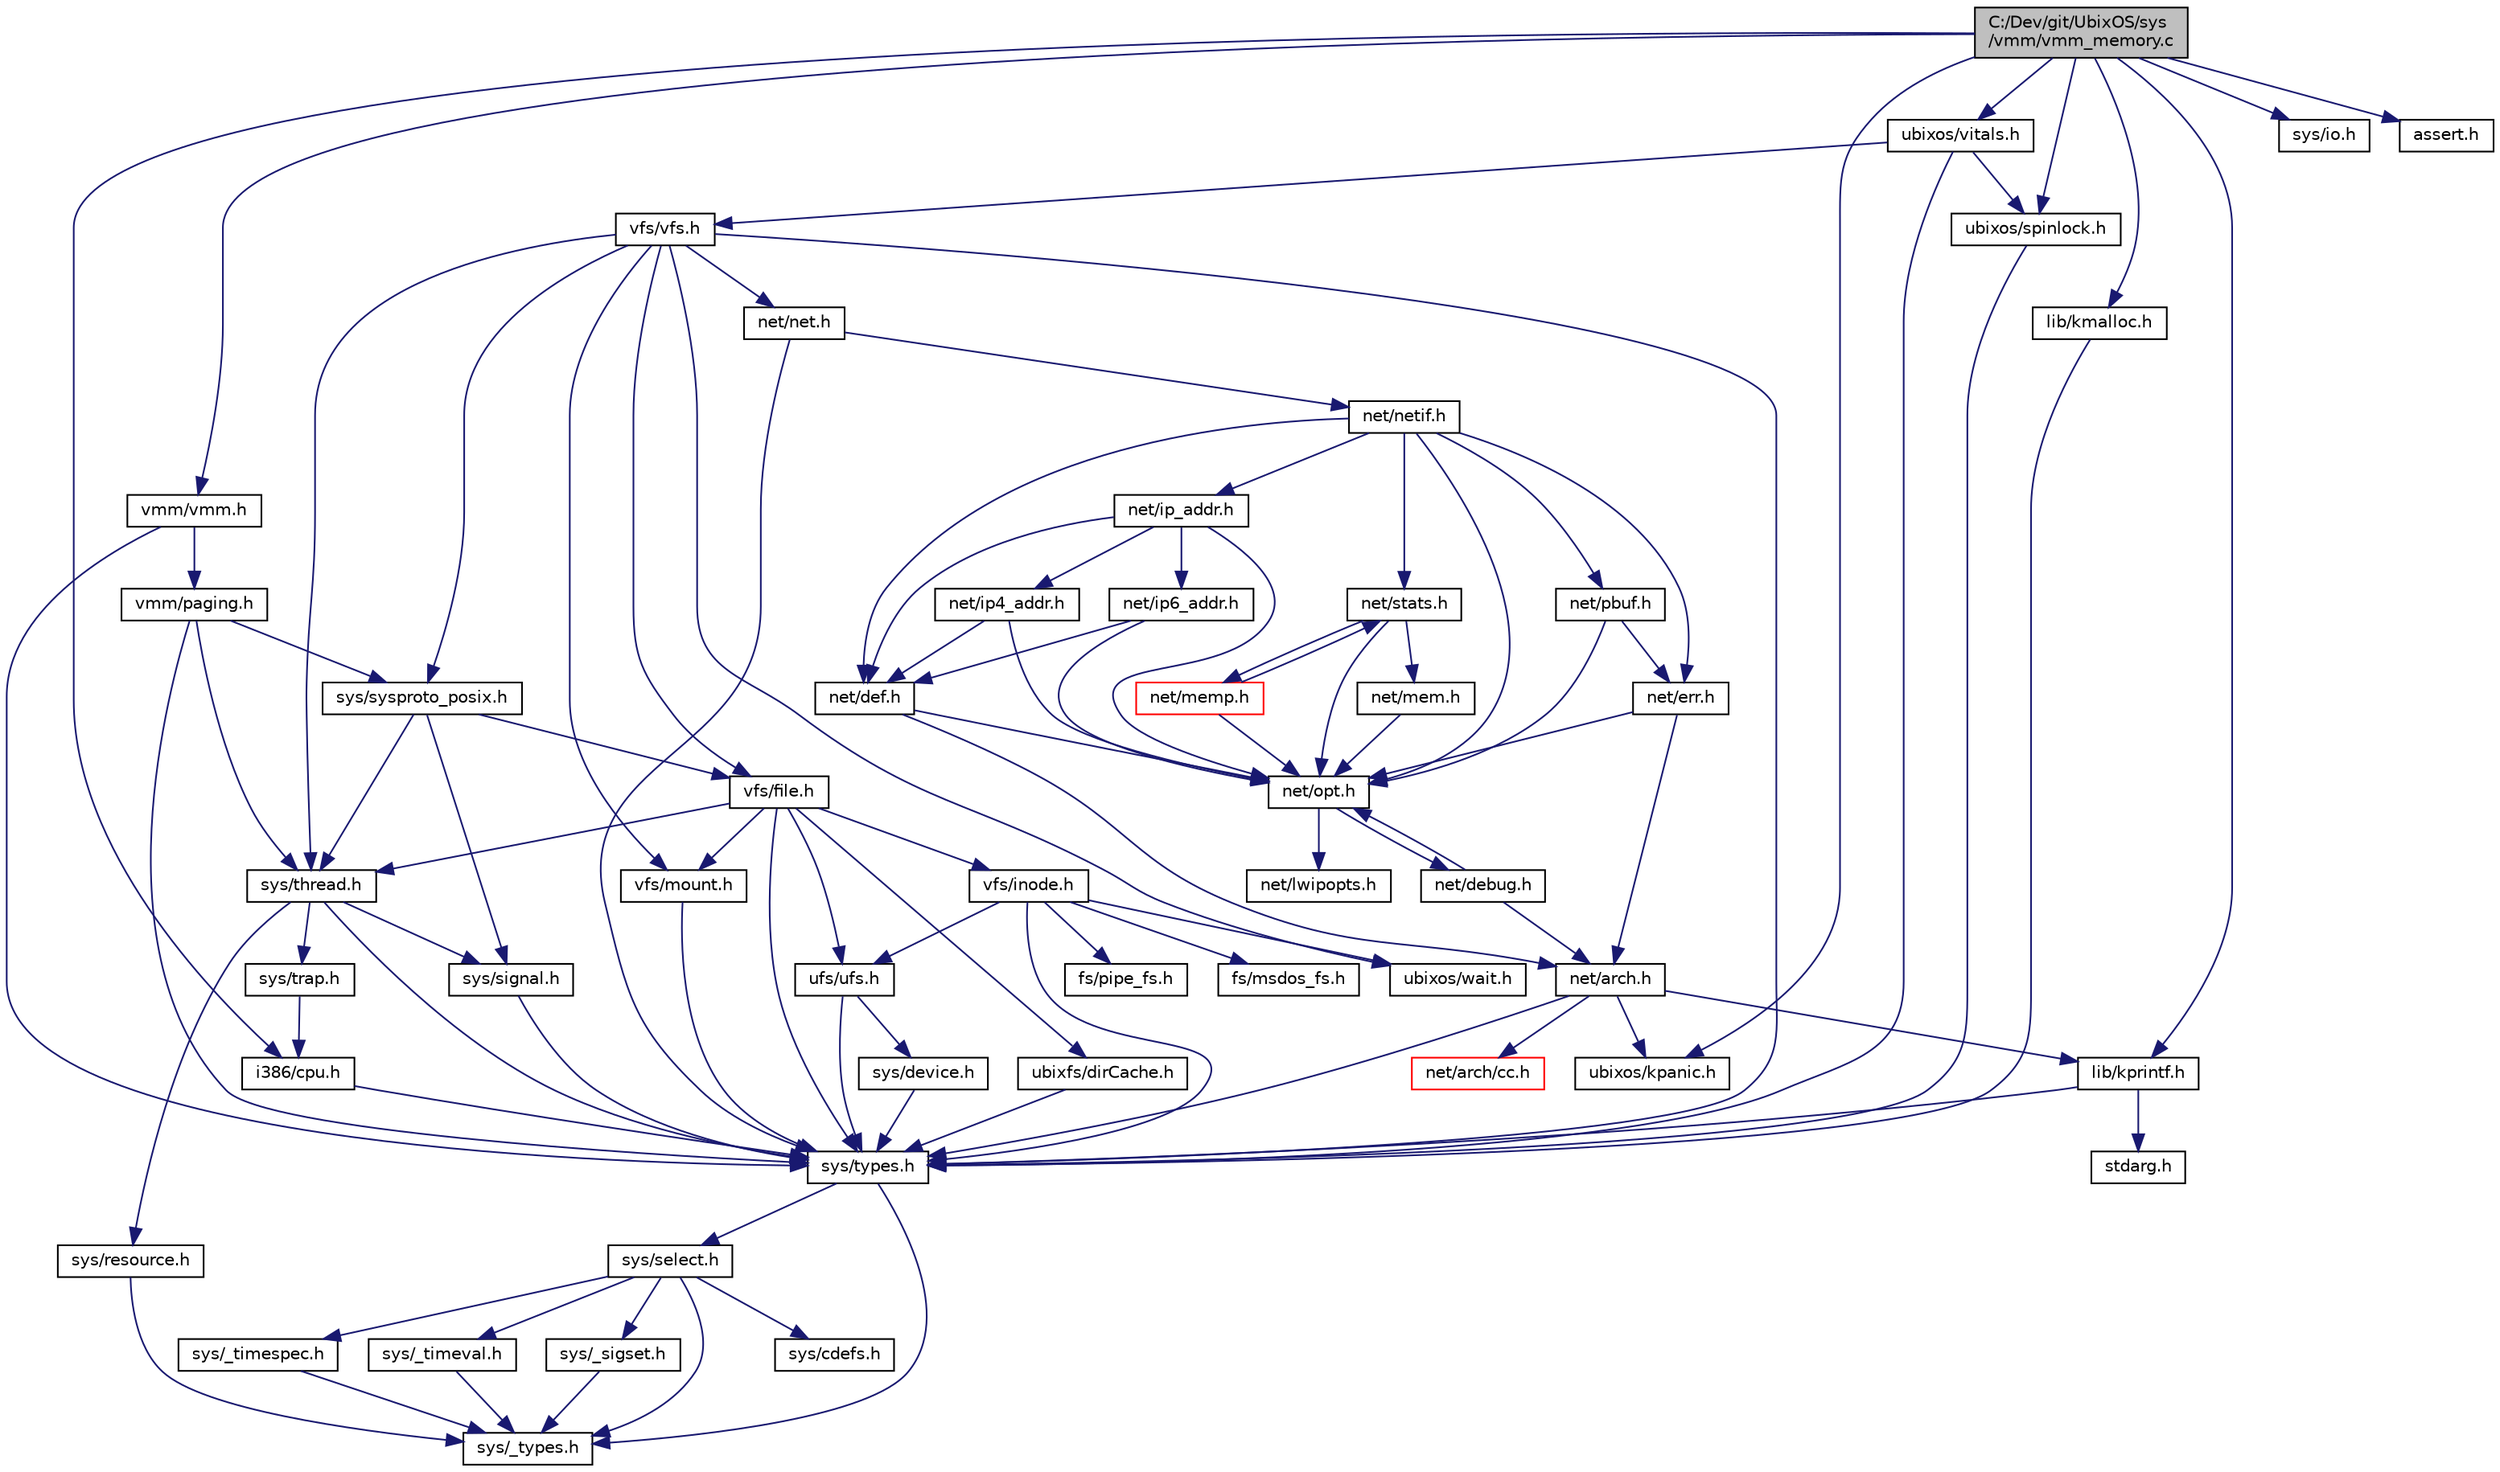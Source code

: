 digraph "C:/Dev/git/UbixOS/sys/vmm/vmm_memory.c"
{
 // LATEX_PDF_SIZE
  edge [fontname="Helvetica",fontsize="10",labelfontname="Helvetica",labelfontsize="10"];
  node [fontname="Helvetica",fontsize="10",shape=record];
  Node1 [label="C:/Dev/git/UbixOS/sys\l/vmm/vmm_memory.c",height=0.2,width=0.4,color="black", fillcolor="grey75", style="filled", fontcolor="black",tooltip=" "];
  Node1 -> Node2 [color="midnightblue",fontsize="10",style="solid",fontname="Helvetica"];
  Node2 [label="vmm/vmm.h",height=0.2,width=0.4,color="black", fillcolor="white", style="filled",URL="$vmm_8h.html",tooltip=" "];
  Node2 -> Node3 [color="midnightblue",fontsize="10",style="solid",fontname="Helvetica"];
  Node3 [label="sys/types.h",height=0.2,width=0.4,color="black", fillcolor="white", style="filled",URL="$include_2sys_2types_8h.html",tooltip=" "];
  Node3 -> Node4 [color="midnightblue",fontsize="10",style="solid",fontname="Helvetica"];
  Node4 [label="sys/_types.h",height=0.2,width=0.4,color="black", fillcolor="white", style="filled",URL="$__types_8h.html",tooltip=" "];
  Node3 -> Node5 [color="midnightblue",fontsize="10",style="solid",fontname="Helvetica"];
  Node5 [label="sys/select.h",height=0.2,width=0.4,color="black", fillcolor="white", style="filled",URL="$select_8h.html",tooltip=" "];
  Node5 -> Node6 [color="midnightblue",fontsize="10",style="solid",fontname="Helvetica"];
  Node6 [label="sys/cdefs.h",height=0.2,width=0.4,color="black", fillcolor="white", style="filled",URL="$cdefs_8h.html",tooltip=" "];
  Node5 -> Node4 [color="midnightblue",fontsize="10",style="solid",fontname="Helvetica"];
  Node5 -> Node7 [color="midnightblue",fontsize="10",style="solid",fontname="Helvetica"];
  Node7 [label="sys/_timespec.h",height=0.2,width=0.4,color="black", fillcolor="white", style="filled",URL="$__timespec_8h.html",tooltip=" "];
  Node7 -> Node4 [color="midnightblue",fontsize="10",style="solid",fontname="Helvetica"];
  Node5 -> Node8 [color="midnightblue",fontsize="10",style="solid",fontname="Helvetica"];
  Node8 [label="sys/_timeval.h",height=0.2,width=0.4,color="black", fillcolor="white", style="filled",URL="$__timeval_8h.html",tooltip=" "];
  Node8 -> Node4 [color="midnightblue",fontsize="10",style="solid",fontname="Helvetica"];
  Node5 -> Node9 [color="midnightblue",fontsize="10",style="solid",fontname="Helvetica"];
  Node9 [label="sys/_sigset.h",height=0.2,width=0.4,color="black", fillcolor="white", style="filled",URL="$__sigset_8h.html",tooltip=" "];
  Node9 -> Node4 [color="midnightblue",fontsize="10",style="solid",fontname="Helvetica"];
  Node2 -> Node10 [color="midnightblue",fontsize="10",style="solid",fontname="Helvetica"];
  Node10 [label="vmm/paging.h",height=0.2,width=0.4,color="black", fillcolor="white", style="filled",URL="$paging_8h.html",tooltip=" "];
  Node10 -> Node3 [color="midnightblue",fontsize="10",style="solid",fontname="Helvetica"];
  Node10 -> Node11 [color="midnightblue",fontsize="10",style="solid",fontname="Helvetica"];
  Node11 [label="sys/sysproto_posix.h",height=0.2,width=0.4,color="black", fillcolor="white", style="filled",URL="$sysproto__posix_8h.html",tooltip=" "];
  Node11 -> Node12 [color="midnightblue",fontsize="10",style="solid",fontname="Helvetica"];
  Node12 [label="sys/signal.h",height=0.2,width=0.4,color="black", fillcolor="white", style="filled",URL="$sys_2signal_8h.html",tooltip=" "];
  Node12 -> Node3 [color="midnightblue",fontsize="10",style="solid",fontname="Helvetica"];
  Node11 -> Node13 [color="midnightblue",fontsize="10",style="solid",fontname="Helvetica"];
  Node13 [label="sys/thread.h",height=0.2,width=0.4,color="black", fillcolor="white", style="filled",URL="$thread_8h.html",tooltip=" "];
  Node13 -> Node3 [color="midnightblue",fontsize="10",style="solid",fontname="Helvetica"];
  Node13 -> Node14 [color="midnightblue",fontsize="10",style="solid",fontname="Helvetica"];
  Node14 [label="sys/trap.h",height=0.2,width=0.4,color="black", fillcolor="white", style="filled",URL="$trap_8h.html",tooltip=" "];
  Node14 -> Node15 [color="midnightblue",fontsize="10",style="solid",fontname="Helvetica"];
  Node15 [label="i386/cpu.h",height=0.2,width=0.4,color="black", fillcolor="white", style="filled",URL="$i386_2cpu_8h.html",tooltip=" "];
  Node15 -> Node3 [color="midnightblue",fontsize="10",style="solid",fontname="Helvetica"];
  Node13 -> Node12 [color="midnightblue",fontsize="10",style="solid",fontname="Helvetica"];
  Node13 -> Node16 [color="midnightblue",fontsize="10",style="solid",fontname="Helvetica"];
  Node16 [label="sys/resource.h",height=0.2,width=0.4,color="black", fillcolor="white", style="filled",URL="$resource_8h.html",tooltip=" "];
  Node16 -> Node4 [color="midnightblue",fontsize="10",style="solid",fontname="Helvetica"];
  Node11 -> Node17 [color="midnightblue",fontsize="10",style="solid",fontname="Helvetica"];
  Node17 [label="vfs/file.h",height=0.2,width=0.4,color="black", fillcolor="white", style="filled",URL="$include_2vfs_2file_8h.html",tooltip=" "];
  Node17 -> Node3 [color="midnightblue",fontsize="10",style="solid",fontname="Helvetica"];
  Node17 -> Node18 [color="midnightblue",fontsize="10",style="solid",fontname="Helvetica"];
  Node18 [label="ubixfs/dirCache.h",height=0.2,width=0.4,color="black", fillcolor="white", style="filled",URL="$dirCache_8h.html",tooltip=" "];
  Node18 -> Node3 [color="midnightblue",fontsize="10",style="solid",fontname="Helvetica"];
  Node17 -> Node13 [color="midnightblue",fontsize="10",style="solid",fontname="Helvetica"];
  Node17 -> Node19 [color="midnightblue",fontsize="10",style="solid",fontname="Helvetica"];
  Node19 [label="vfs/inode.h",height=0.2,width=0.4,color="black", fillcolor="white", style="filled",URL="$inode_8h.html",tooltip=" "];
  Node19 -> Node3 [color="midnightblue",fontsize="10",style="solid",fontname="Helvetica"];
  Node19 -> Node20 [color="midnightblue",fontsize="10",style="solid",fontname="Helvetica"];
  Node20 [label="ubixos/wait.h",height=0.2,width=0.4,color="black", fillcolor="white", style="filled",URL="$wait_8h.html",tooltip=" "];
  Node19 -> Node21 [color="midnightblue",fontsize="10",style="solid",fontname="Helvetica"];
  Node21 [label="fs/pipe_fs.h",height=0.2,width=0.4,color="black", fillcolor="white", style="filled",URL="$pipe__fs_8h.html",tooltip=" "];
  Node19 -> Node22 [color="midnightblue",fontsize="10",style="solid",fontname="Helvetica"];
  Node22 [label="fs/msdos_fs.h",height=0.2,width=0.4,color="black", fillcolor="white", style="filled",URL="$msdos__fs_8h.html",tooltip=" "];
  Node19 -> Node23 [color="midnightblue",fontsize="10",style="solid",fontname="Helvetica"];
  Node23 [label="ufs/ufs.h",height=0.2,width=0.4,color="black", fillcolor="white", style="filled",URL="$ufs_8h.html",tooltip=" "];
  Node23 -> Node3 [color="midnightblue",fontsize="10",style="solid",fontname="Helvetica"];
  Node23 -> Node24 [color="midnightblue",fontsize="10",style="solid",fontname="Helvetica"];
  Node24 [label="sys/device.h",height=0.2,width=0.4,color="black", fillcolor="white", style="filled",URL="$include_2sys_2device_8h.html",tooltip=" "];
  Node24 -> Node3 [color="midnightblue",fontsize="10",style="solid",fontname="Helvetica"];
  Node17 -> Node25 [color="midnightblue",fontsize="10",style="solid",fontname="Helvetica"];
  Node25 [label="vfs/mount.h",height=0.2,width=0.4,color="black", fillcolor="white", style="filled",URL="$mount_8h.html",tooltip=" "];
  Node25 -> Node3 [color="midnightblue",fontsize="10",style="solid",fontname="Helvetica"];
  Node17 -> Node23 [color="midnightblue",fontsize="10",style="solid",fontname="Helvetica"];
  Node10 -> Node13 [color="midnightblue",fontsize="10",style="solid",fontname="Helvetica"];
  Node1 -> Node26 [color="midnightblue",fontsize="10",style="solid",fontname="Helvetica"];
  Node26 [label="sys/io.h",height=0.2,width=0.4,color="black", fillcolor="white", style="filled",URL="$io_8h.html",tooltip=" "];
  Node1 -> Node27 [color="midnightblue",fontsize="10",style="solid",fontname="Helvetica"];
  Node27 [label="ubixos/kpanic.h",height=0.2,width=0.4,color="black", fillcolor="white", style="filled",URL="$kpanic_8h.html",tooltip=" "];
  Node1 -> Node28 [color="midnightblue",fontsize="10",style="solid",fontname="Helvetica"];
  Node28 [label="lib/kprintf.h",height=0.2,width=0.4,color="black", fillcolor="white", style="filled",URL="$kprintf_8h.html",tooltip=" "];
  Node28 -> Node3 [color="midnightblue",fontsize="10",style="solid",fontname="Helvetica"];
  Node28 -> Node29 [color="midnightblue",fontsize="10",style="solid",fontname="Helvetica"];
  Node29 [label="stdarg.h",height=0.2,width=0.4,color="black", fillcolor="white", style="filled",URL="$stdarg_8h.html",tooltip=" "];
  Node1 -> Node30 [color="midnightblue",fontsize="10",style="solid",fontname="Helvetica"];
  Node30 [label="lib/kmalloc.h",height=0.2,width=0.4,color="black", fillcolor="white", style="filled",URL="$kmalloc_8h.html",tooltip=" "];
  Node30 -> Node3 [color="midnightblue",fontsize="10",style="solid",fontname="Helvetica"];
  Node1 -> Node31 [color="midnightblue",fontsize="10",style="solid",fontname="Helvetica"];
  Node31 [label="ubixos/vitals.h",height=0.2,width=0.4,color="black", fillcolor="white", style="filled",URL="$vitals_8h.html",tooltip=" "];
  Node31 -> Node3 [color="midnightblue",fontsize="10",style="solid",fontname="Helvetica"];
  Node31 -> Node32 [color="midnightblue",fontsize="10",style="solid",fontname="Helvetica"];
  Node32 [label="ubixos/spinlock.h",height=0.2,width=0.4,color="black", fillcolor="white", style="filled",URL="$spinlock_8h.html",tooltip=" "];
  Node32 -> Node3 [color="midnightblue",fontsize="10",style="solid",fontname="Helvetica"];
  Node31 -> Node33 [color="midnightblue",fontsize="10",style="solid",fontname="Helvetica"];
  Node33 [label="vfs/vfs.h",height=0.2,width=0.4,color="black", fillcolor="white", style="filled",URL="$include_2vfs_2vfs_8h.html",tooltip=" "];
  Node33 -> Node3 [color="midnightblue",fontsize="10",style="solid",fontname="Helvetica"];
  Node33 -> Node17 [color="midnightblue",fontsize="10",style="solid",fontname="Helvetica"];
  Node33 -> Node25 [color="midnightblue",fontsize="10",style="solid",fontname="Helvetica"];
  Node33 -> Node11 [color="midnightblue",fontsize="10",style="solid",fontname="Helvetica"];
  Node33 -> Node13 [color="midnightblue",fontsize="10",style="solid",fontname="Helvetica"];
  Node33 -> Node34 [color="midnightblue",fontsize="10",style="solid",fontname="Helvetica"];
  Node34 [label="net/net.h",height=0.2,width=0.4,color="black", fillcolor="white", style="filled",URL="$net_8h.html",tooltip=" "];
  Node34 -> Node3 [color="midnightblue",fontsize="10",style="solid",fontname="Helvetica"];
  Node34 -> Node35 [color="midnightblue",fontsize="10",style="solid",fontname="Helvetica"];
  Node35 [label="net/netif.h",height=0.2,width=0.4,color="black", fillcolor="white", style="filled",URL="$netif_8h.html",tooltip=" "];
  Node35 -> Node36 [color="midnightblue",fontsize="10",style="solid",fontname="Helvetica"];
  Node36 [label="net/opt.h",height=0.2,width=0.4,color="black", fillcolor="white", style="filled",URL="$opt_8h.html",tooltip=" "];
  Node36 -> Node37 [color="midnightblue",fontsize="10",style="solid",fontname="Helvetica"];
  Node37 [label="net/lwipopts.h",height=0.2,width=0.4,color="black", fillcolor="white", style="filled",URL="$lwipopts_8h.html",tooltip=" "];
  Node36 -> Node38 [color="midnightblue",fontsize="10",style="solid",fontname="Helvetica"];
  Node38 [label="net/debug.h",height=0.2,width=0.4,color="black", fillcolor="white", style="filled",URL="$debug_8h.html",tooltip=" "];
  Node38 -> Node39 [color="midnightblue",fontsize="10",style="solid",fontname="Helvetica"];
  Node39 [label="net/arch.h",height=0.2,width=0.4,color="black", fillcolor="white", style="filled",URL="$arch_8h.html",tooltip=" "];
  Node39 -> Node3 [color="midnightblue",fontsize="10",style="solid",fontname="Helvetica"];
  Node39 -> Node40 [color="midnightblue",fontsize="10",style="solid",fontname="Helvetica"];
  Node40 [label="net/arch/cc.h",height=0.2,width=0.4,color="red", fillcolor="white", style="filled",URL="$cc_8h.html",tooltip=" "];
  Node39 -> Node28 [color="midnightblue",fontsize="10",style="solid",fontname="Helvetica"];
  Node39 -> Node27 [color="midnightblue",fontsize="10",style="solid",fontname="Helvetica"];
  Node38 -> Node36 [color="midnightblue",fontsize="10",style="solid",fontname="Helvetica"];
  Node35 -> Node42 [color="midnightblue",fontsize="10",style="solid",fontname="Helvetica"];
  Node42 [label="net/err.h",height=0.2,width=0.4,color="black", fillcolor="white", style="filled",URL="$err_8h.html",tooltip=" "];
  Node42 -> Node36 [color="midnightblue",fontsize="10",style="solid",fontname="Helvetica"];
  Node42 -> Node39 [color="midnightblue",fontsize="10",style="solid",fontname="Helvetica"];
  Node35 -> Node43 [color="midnightblue",fontsize="10",style="solid",fontname="Helvetica"];
  Node43 [label="net/ip_addr.h",height=0.2,width=0.4,color="black", fillcolor="white", style="filled",URL="$ip__addr_8h.html",tooltip=" "];
  Node43 -> Node36 [color="midnightblue",fontsize="10",style="solid",fontname="Helvetica"];
  Node43 -> Node44 [color="midnightblue",fontsize="10",style="solid",fontname="Helvetica"];
  Node44 [label="net/def.h",height=0.2,width=0.4,color="black", fillcolor="white", style="filled",URL="$def_8h.html",tooltip=" "];
  Node44 -> Node39 [color="midnightblue",fontsize="10",style="solid",fontname="Helvetica"];
  Node44 -> Node36 [color="midnightblue",fontsize="10",style="solid",fontname="Helvetica"];
  Node43 -> Node45 [color="midnightblue",fontsize="10",style="solid",fontname="Helvetica"];
  Node45 [label="net/ip4_addr.h",height=0.2,width=0.4,color="black", fillcolor="white", style="filled",URL="$ip4__addr_8h.html",tooltip=" "];
  Node45 -> Node36 [color="midnightblue",fontsize="10",style="solid",fontname="Helvetica"];
  Node45 -> Node44 [color="midnightblue",fontsize="10",style="solid",fontname="Helvetica"];
  Node43 -> Node46 [color="midnightblue",fontsize="10",style="solid",fontname="Helvetica"];
  Node46 [label="net/ip6_addr.h",height=0.2,width=0.4,color="black", fillcolor="white", style="filled",URL="$ip6__addr_8h.html",tooltip=" "];
  Node46 -> Node36 [color="midnightblue",fontsize="10",style="solid",fontname="Helvetica"];
  Node46 -> Node44 [color="midnightblue",fontsize="10",style="solid",fontname="Helvetica"];
  Node35 -> Node44 [color="midnightblue",fontsize="10",style="solid",fontname="Helvetica"];
  Node35 -> Node47 [color="midnightblue",fontsize="10",style="solid",fontname="Helvetica"];
  Node47 [label="net/pbuf.h",height=0.2,width=0.4,color="black", fillcolor="white", style="filled",URL="$pbuf_8h.html",tooltip=" "];
  Node47 -> Node36 [color="midnightblue",fontsize="10",style="solid",fontname="Helvetica"];
  Node47 -> Node42 [color="midnightblue",fontsize="10",style="solid",fontname="Helvetica"];
  Node35 -> Node48 [color="midnightblue",fontsize="10",style="solid",fontname="Helvetica"];
  Node48 [label="net/stats.h",height=0.2,width=0.4,color="black", fillcolor="white", style="filled",URL="$stats_8h.html",tooltip=" "];
  Node48 -> Node36 [color="midnightblue",fontsize="10",style="solid",fontname="Helvetica"];
  Node48 -> Node49 [color="midnightblue",fontsize="10",style="solid",fontname="Helvetica"];
  Node49 [label="net/mem.h",height=0.2,width=0.4,color="black", fillcolor="white", style="filled",URL="$mem_8h.html",tooltip=" "];
  Node49 -> Node36 [color="midnightblue",fontsize="10",style="solid",fontname="Helvetica"];
  Node48 -> Node50 [color="midnightblue",fontsize="10",style="solid",fontname="Helvetica"];
  Node50 [label="net/memp.h",height=0.2,width=0.4,color="red", fillcolor="white", style="filled",URL="$memp_8h.html",tooltip=" "];
  Node50 -> Node36 [color="midnightblue",fontsize="10",style="solid",fontname="Helvetica"];
  Node50 -> Node48 [color="midnightblue",fontsize="10",style="solid",fontname="Helvetica"];
  Node33 -> Node20 [color="midnightblue",fontsize="10",style="solid",fontname="Helvetica"];
  Node1 -> Node32 [color="midnightblue",fontsize="10",style="solid",fontname="Helvetica"];
  Node1 -> Node53 [color="midnightblue",fontsize="10",style="solid",fontname="Helvetica"];
  Node53 [label="assert.h",height=0.2,width=0.4,color="black", fillcolor="white", style="filled",URL="$assert_8h.html",tooltip=" "];
  Node1 -> Node15 [color="midnightblue",fontsize="10",style="solid",fontname="Helvetica"];
}
